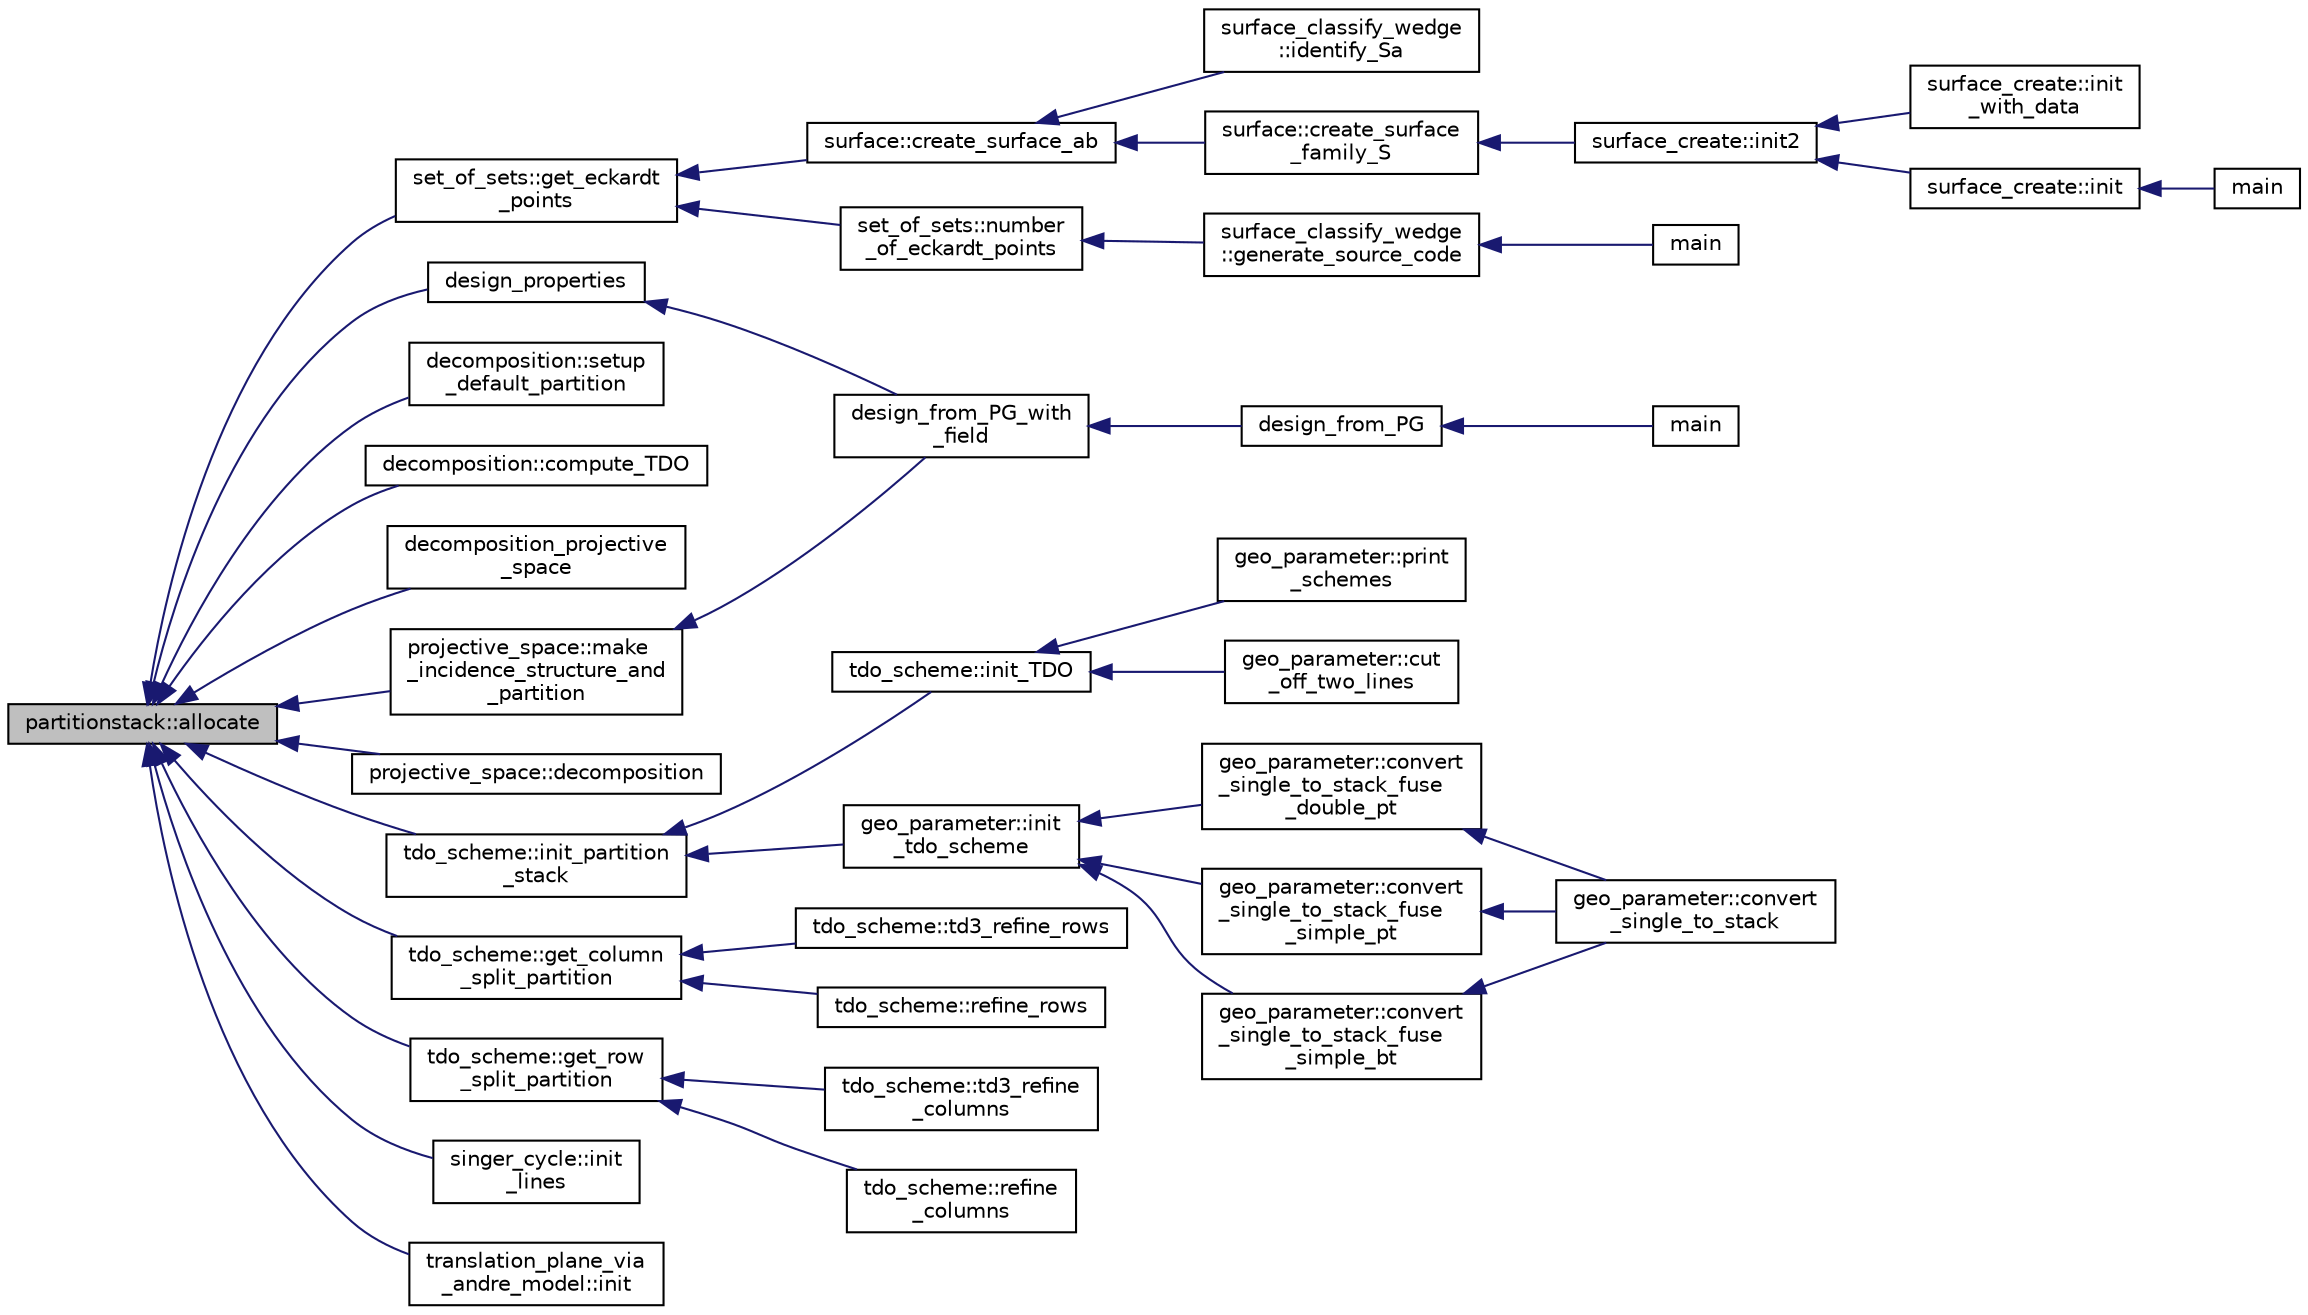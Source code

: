digraph "partitionstack::allocate"
{
  edge [fontname="Helvetica",fontsize="10",labelfontname="Helvetica",labelfontsize="10"];
  node [fontname="Helvetica",fontsize="10",shape=record];
  rankdir="LR";
  Node6 [label="partitionstack::allocate",height=0.2,width=0.4,color="black", fillcolor="grey75", style="filled", fontcolor="black"];
  Node6 -> Node7 [dir="back",color="midnightblue",fontsize="10",style="solid",fontname="Helvetica"];
  Node7 [label="design_properties",height=0.2,width=0.4,color="black", fillcolor="white", style="filled",URL="$d9/dc2/apps_2combinatorics_2design_8_c.html#a7d7aac893d68b4a25d1ab91b57ae2af1"];
  Node7 -> Node8 [dir="back",color="midnightblue",fontsize="10",style="solid",fontname="Helvetica"];
  Node8 [label="design_from_PG_with\l_field",height=0.2,width=0.4,color="black", fillcolor="white", style="filled",URL="$d9/dc2/apps_2combinatorics_2design_8_c.html#a5d0ddbe05228e631bc5fc469bc9ba6dd"];
  Node8 -> Node9 [dir="back",color="midnightblue",fontsize="10",style="solid",fontname="Helvetica"];
  Node9 [label="design_from_PG",height=0.2,width=0.4,color="black", fillcolor="white", style="filled",URL="$d9/dc2/apps_2combinatorics_2design_8_c.html#aaac4564bcb168115351dacf8aefd1001"];
  Node9 -> Node10 [dir="back",color="midnightblue",fontsize="10",style="solid",fontname="Helvetica"];
  Node10 [label="main",height=0.2,width=0.4,color="black", fillcolor="white", style="filled",URL="$d9/dc2/apps_2combinatorics_2design_8_c.html#a217dbf8b442f20279ea00b898af96f52"];
  Node6 -> Node11 [dir="back",color="midnightblue",fontsize="10",style="solid",fontname="Helvetica"];
  Node11 [label="set_of_sets::get_eckardt\l_points",height=0.2,width=0.4,color="black", fillcolor="white", style="filled",URL="$da/dd6/classset__of__sets.html#af6713e71ef5a1b7cc7892d78900166c4"];
  Node11 -> Node12 [dir="back",color="midnightblue",fontsize="10",style="solid",fontname="Helvetica"];
  Node12 [label="set_of_sets::number\l_of_eckardt_points",height=0.2,width=0.4,color="black", fillcolor="white", style="filled",URL="$da/dd6/classset__of__sets.html#acf1d8689cc8ef9c4987d86c78be68302"];
  Node12 -> Node13 [dir="back",color="midnightblue",fontsize="10",style="solid",fontname="Helvetica"];
  Node13 [label="surface_classify_wedge\l::generate_source_code",height=0.2,width=0.4,color="black", fillcolor="white", style="filled",URL="$d7/d5c/classsurface__classify__wedge.html#a4cb31d5e7747571177fbdedf79631fd9"];
  Node13 -> Node14 [dir="back",color="midnightblue",fontsize="10",style="solid",fontname="Helvetica"];
  Node14 [label="main",height=0.2,width=0.4,color="black", fillcolor="white", style="filled",URL="$df/df8/surface__classify_8_c.html#a217dbf8b442f20279ea00b898af96f52"];
  Node11 -> Node15 [dir="back",color="midnightblue",fontsize="10",style="solid",fontname="Helvetica"];
  Node15 [label="surface::create_surface_ab",height=0.2,width=0.4,color="black", fillcolor="white", style="filled",URL="$d5/d88/classsurface.html#a9e0834d9fd3ea14957df1944ac40c847"];
  Node15 -> Node16 [dir="back",color="midnightblue",fontsize="10",style="solid",fontname="Helvetica"];
  Node16 [label="surface::create_surface\l_family_S",height=0.2,width=0.4,color="black", fillcolor="white", style="filled",URL="$d5/d88/classsurface.html#a820199c4eab279fad1085a308550fa8f"];
  Node16 -> Node17 [dir="back",color="midnightblue",fontsize="10",style="solid",fontname="Helvetica"];
  Node17 [label="surface_create::init2",height=0.2,width=0.4,color="black", fillcolor="white", style="filled",URL="$de/da4/classsurface__create.html#a0d600640f7dd62d5a6c36443effdab59"];
  Node17 -> Node18 [dir="back",color="midnightblue",fontsize="10",style="solid",fontname="Helvetica"];
  Node18 [label="surface_create::init\l_with_data",height=0.2,width=0.4,color="black", fillcolor="white", style="filled",URL="$de/da4/classsurface__create.html#a9226f687139676532adb1aa971fbade2"];
  Node17 -> Node19 [dir="back",color="midnightblue",fontsize="10",style="solid",fontname="Helvetica"];
  Node19 [label="surface_create::init",height=0.2,width=0.4,color="black", fillcolor="white", style="filled",URL="$de/da4/classsurface__create.html#ab0db5c12825f778e3caf8aa4da02eb06"];
  Node19 -> Node20 [dir="back",color="midnightblue",fontsize="10",style="solid",fontname="Helvetica"];
  Node20 [label="main",height=0.2,width=0.4,color="black", fillcolor="white", style="filled",URL="$d2/dfa/create__surface__main_8_c.html#a217dbf8b442f20279ea00b898af96f52"];
  Node15 -> Node21 [dir="back",color="midnightblue",fontsize="10",style="solid",fontname="Helvetica"];
  Node21 [label="surface_classify_wedge\l::identify_Sa",height=0.2,width=0.4,color="black", fillcolor="white", style="filled",URL="$d7/d5c/classsurface__classify__wedge.html#a8fdc22ea1850bd4da28ace84adb055a6"];
  Node6 -> Node22 [dir="back",color="midnightblue",fontsize="10",style="solid",fontname="Helvetica"];
  Node22 [label="decomposition::setup\l_default_partition",height=0.2,width=0.4,color="black", fillcolor="white", style="filled",URL="$d3/d2b/classdecomposition.html#a8589476ff85bb44acc19de00ffdf1b7f"];
  Node6 -> Node23 [dir="back",color="midnightblue",fontsize="10",style="solid",fontname="Helvetica"];
  Node23 [label="decomposition::compute_TDO",height=0.2,width=0.4,color="black", fillcolor="white", style="filled",URL="$d3/d2b/classdecomposition.html#acde2ae0342c89d2ba817ecdc98813cbe"];
  Node6 -> Node24 [dir="back",color="midnightblue",fontsize="10",style="solid",fontname="Helvetica"];
  Node24 [label="decomposition_projective\l_space",height=0.2,width=0.4,color="black", fillcolor="white", style="filled",URL="$df/d74/tl__geometry_8h.html#a82c6b40b3138e3e5bae2299d49680ac1"];
  Node6 -> Node25 [dir="back",color="midnightblue",fontsize="10",style="solid",fontname="Helvetica"];
  Node25 [label="projective_space::make\l_incidence_structure_and\l_partition",height=0.2,width=0.4,color="black", fillcolor="white", style="filled",URL="$d2/d17/classprojective__space.html#a40b8d8590d6612a33a930e9c75b45774"];
  Node25 -> Node8 [dir="back",color="midnightblue",fontsize="10",style="solid",fontname="Helvetica"];
  Node6 -> Node26 [dir="back",color="midnightblue",fontsize="10",style="solid",fontname="Helvetica"];
  Node26 [label="projective_space::decomposition",height=0.2,width=0.4,color="black", fillcolor="white", style="filled",URL="$d2/d17/classprojective__space.html#ae060ee525e7a974bce04d78be7f6dd51"];
  Node6 -> Node27 [dir="back",color="midnightblue",fontsize="10",style="solid",fontname="Helvetica"];
  Node27 [label="tdo_scheme::init_partition\l_stack",height=0.2,width=0.4,color="black", fillcolor="white", style="filled",URL="$d7/dbc/classtdo__scheme.html#a88ee0be1cbf7309f0c5cfe96216c4b56"];
  Node27 -> Node28 [dir="back",color="midnightblue",fontsize="10",style="solid",fontname="Helvetica"];
  Node28 [label="geo_parameter::init\l_tdo_scheme",height=0.2,width=0.4,color="black", fillcolor="white", style="filled",URL="$d9/d51/classgeo__parameter.html#a054027061960485ce489da47ad285841"];
  Node28 -> Node29 [dir="back",color="midnightblue",fontsize="10",style="solid",fontname="Helvetica"];
  Node29 [label="geo_parameter::convert\l_single_to_stack_fuse\l_simple_pt",height=0.2,width=0.4,color="black", fillcolor="white", style="filled",URL="$d9/d51/classgeo__parameter.html#a55bfef2de6f778f98dc6556db7ca09f0"];
  Node29 -> Node30 [dir="back",color="midnightblue",fontsize="10",style="solid",fontname="Helvetica"];
  Node30 [label="geo_parameter::convert\l_single_to_stack",height=0.2,width=0.4,color="black", fillcolor="white", style="filled",URL="$d9/d51/classgeo__parameter.html#a38a7db47929dd2be6c51bf84ce6910d1"];
  Node28 -> Node31 [dir="back",color="midnightblue",fontsize="10",style="solid",fontname="Helvetica"];
  Node31 [label="geo_parameter::convert\l_single_to_stack_fuse\l_simple_bt",height=0.2,width=0.4,color="black", fillcolor="white", style="filled",URL="$d9/d51/classgeo__parameter.html#a0cf3cd58d64429f34e0d332873df8ce0"];
  Node31 -> Node30 [dir="back",color="midnightblue",fontsize="10",style="solid",fontname="Helvetica"];
  Node28 -> Node32 [dir="back",color="midnightblue",fontsize="10",style="solid",fontname="Helvetica"];
  Node32 [label="geo_parameter::convert\l_single_to_stack_fuse\l_double_pt",height=0.2,width=0.4,color="black", fillcolor="white", style="filled",URL="$d9/d51/classgeo__parameter.html#a5932c348cab6747ce94d2eeb7a1c40b0"];
  Node32 -> Node30 [dir="back",color="midnightblue",fontsize="10",style="solid",fontname="Helvetica"];
  Node27 -> Node33 [dir="back",color="midnightblue",fontsize="10",style="solid",fontname="Helvetica"];
  Node33 [label="tdo_scheme::init_TDO",height=0.2,width=0.4,color="black", fillcolor="white", style="filled",URL="$d7/dbc/classtdo__scheme.html#a6e96a46806b69b0dce089b38da19ddc8"];
  Node33 -> Node34 [dir="back",color="midnightblue",fontsize="10",style="solid",fontname="Helvetica"];
  Node34 [label="geo_parameter::cut\l_off_two_lines",height=0.2,width=0.4,color="black", fillcolor="white", style="filled",URL="$d9/d51/classgeo__parameter.html#a4a8521129ea64b169d26abf5ff0ce0d9"];
  Node33 -> Node35 [dir="back",color="midnightblue",fontsize="10",style="solid",fontname="Helvetica"];
  Node35 [label="geo_parameter::print\l_schemes",height=0.2,width=0.4,color="black", fillcolor="white", style="filled",URL="$d9/d51/classgeo__parameter.html#a40ece8eb12f3eeff37e420100551fc80"];
  Node6 -> Node36 [dir="back",color="midnightblue",fontsize="10",style="solid",fontname="Helvetica"];
  Node36 [label="tdo_scheme::get_column\l_split_partition",height=0.2,width=0.4,color="black", fillcolor="white", style="filled",URL="$d7/dbc/classtdo__scheme.html#a5555b89fcee5e51193ccc8e13ac782a5"];
  Node36 -> Node37 [dir="back",color="midnightblue",fontsize="10",style="solid",fontname="Helvetica"];
  Node37 [label="tdo_scheme::refine_rows",height=0.2,width=0.4,color="black", fillcolor="white", style="filled",URL="$d7/dbc/classtdo__scheme.html#a46e53efbb78910f9f40c6c747ef2e12a"];
  Node36 -> Node38 [dir="back",color="midnightblue",fontsize="10",style="solid",fontname="Helvetica"];
  Node38 [label="tdo_scheme::td3_refine_rows",height=0.2,width=0.4,color="black", fillcolor="white", style="filled",URL="$d7/dbc/classtdo__scheme.html#a408d97466d7eb8ab85a8b4f89d450481"];
  Node6 -> Node39 [dir="back",color="midnightblue",fontsize="10",style="solid",fontname="Helvetica"];
  Node39 [label="tdo_scheme::get_row\l_split_partition",height=0.2,width=0.4,color="black", fillcolor="white", style="filled",URL="$d7/dbc/classtdo__scheme.html#ad12273edf8ebfd4141d2c30c59d4048f"];
  Node39 -> Node40 [dir="back",color="midnightblue",fontsize="10",style="solid",fontname="Helvetica"];
  Node40 [label="tdo_scheme::refine\l_columns",height=0.2,width=0.4,color="black", fillcolor="white", style="filled",URL="$d7/dbc/classtdo__scheme.html#a99db741130b31c6cf2982a460ccb7ccd"];
  Node39 -> Node41 [dir="back",color="midnightblue",fontsize="10",style="solid",fontname="Helvetica"];
  Node41 [label="tdo_scheme::td3_refine\l_columns",height=0.2,width=0.4,color="black", fillcolor="white", style="filled",URL="$d7/dbc/classtdo__scheme.html#a97cc9ab401a79f972dbfb34a4c371d30"];
  Node6 -> Node42 [dir="back",color="midnightblue",fontsize="10",style="solid",fontname="Helvetica"];
  Node42 [label="singer_cycle::init\l_lines",height=0.2,width=0.4,color="black", fillcolor="white", style="filled",URL="$d8/d13/classsinger__cycle.html#a817cbf613596d5db2cf5e926db8fa328"];
  Node6 -> Node43 [dir="back",color="midnightblue",fontsize="10",style="solid",fontname="Helvetica"];
  Node43 [label="translation_plane_via\l_andre_model::init",height=0.2,width=0.4,color="black", fillcolor="white", style="filled",URL="$d1/dcc/classtranslation__plane__via__andre__model.html#adb424599de168ade331979a9218ee07b"];
}
